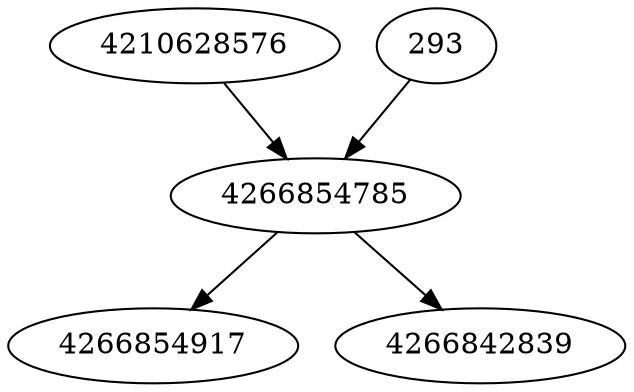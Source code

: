 strict digraph  {
4210628576;
4266854785;
293;
4266854917;
4266842839;
4210628576 -> 4266854785;
4266854785 -> 4266842839;
4266854785 -> 4266854917;
293 -> 4266854785;
}
